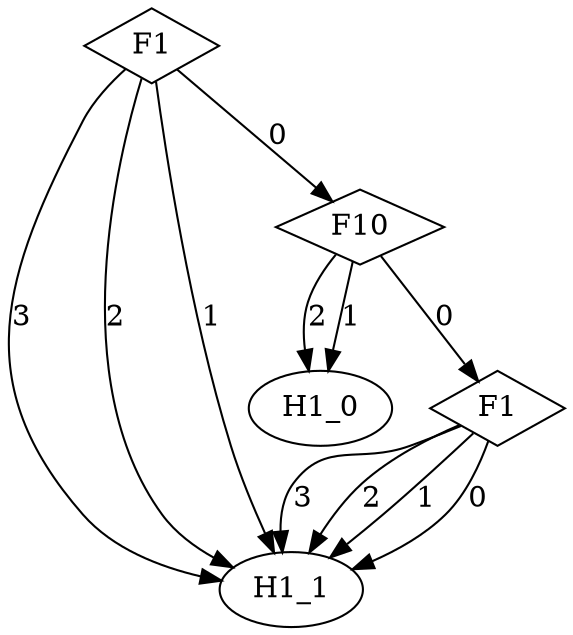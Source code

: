 digraph {
node [label=H1_1,style=""] H1_1
node [label=H1_1,style=""] H1_1
node [label=H1_1,style=""] H1_1
node [label=H1_1,style=""] H1_1
node [label=H1_0,style=""] H1_0
node [label=H1_0,style=""] H1_0
node [label=H1_1,style=""] H1_1
node [label=H1_1,style=""] H1_1
node [label=H1_1,style=""] H1_1
node [label=F1,shape="diamond",style=""] 2
node [label=F10,shape="diamond",style=""] 1
node [label=F1,shape="diamond",style=""] 0

2 -> H1_1 [label="3"]
2 -> H1_1 [label="2"]
2 -> H1_1 [label="1"]
2 -> H1_1 [label="0"]
1 -> H1_0 [label="2"]
1 -> H1_0 [label="1"]
1 -> 2 [label="0"]
0 -> H1_1 [label="3"]
0 -> H1_1 [label="2"]
0 -> H1_1 [label="1"]
0 -> 1 [label="0"]
}